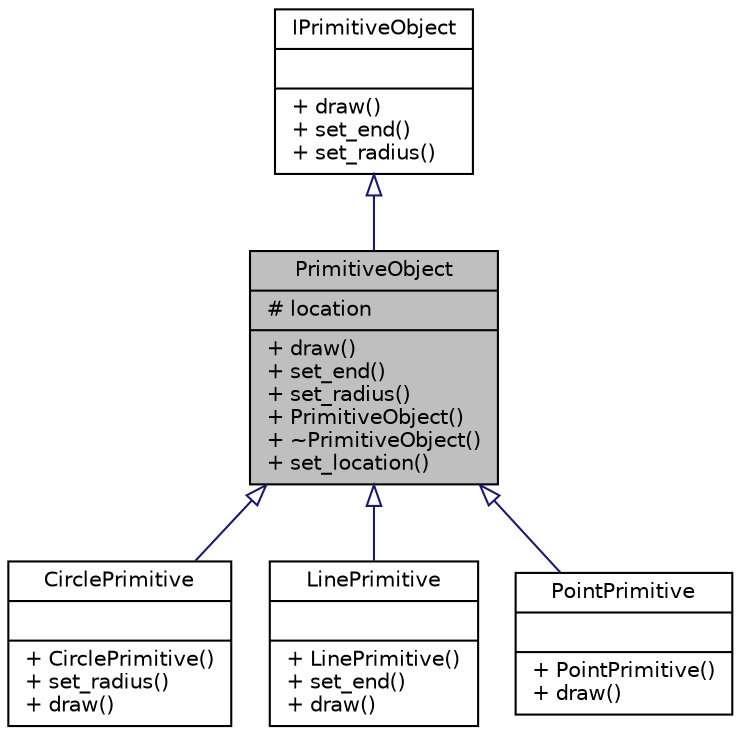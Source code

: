 digraph "PrimitiveObject"
{
 // LATEX_PDF_SIZE
  edge [fontname="Helvetica",fontsize="10",labelfontname="Helvetica",labelfontsize="10"];
  node [fontname="Helvetica",fontsize="10",shape=record];
  Node1 [label="{PrimitiveObject\n|# location\l|+ draw()\l+ set_end()\l+ set_radius()\l+ PrimitiveObject()\l+ ~PrimitiveObject()\l+ set_location()\l}",height=0.2,width=0.4,color="black", fillcolor="grey75", style="filled", fontcolor="black",tooltip=" "];
  Node2 -> Node1 [dir="back",color="midnightblue",fontsize="10",style="solid",arrowtail="onormal",fontname="Helvetica"];
  Node2 [label="{IPrimitiveObject\n||+ draw()\l+ set_end()\l+ set_radius()\l}",height=0.2,width=0.4,color="black", fillcolor="white", style="filled",URL="$class_i_primitive_object.html",tooltip="Here is interface is common for all primitive objects."];
  Node1 -> Node3 [dir="back",color="midnightblue",fontsize="10",style="solid",arrowtail="onormal",fontname="Helvetica"];
  Node3 [label="{CirclePrimitive\n||+ CirclePrimitive()\l+ set_radius()\l+ draw()\l}",height=0.2,width=0.4,color="black", fillcolor="white", style="filled",URL="$class_circle_primitive.html",tooltip=" "];
  Node1 -> Node4 [dir="back",color="midnightblue",fontsize="10",style="solid",arrowtail="onormal",fontname="Helvetica"];
  Node4 [label="{LinePrimitive\n||+ LinePrimitive()\l+ set_end()\l+ draw()\l}",height=0.2,width=0.4,color="black", fillcolor="white", style="filled",URL="$class_line_primitive.html",tooltip=" "];
  Node1 -> Node5 [dir="back",color="midnightblue",fontsize="10",style="solid",arrowtail="onormal",fontname="Helvetica"];
  Node5 [label="{PointPrimitive\n||+ PointPrimitive()\l+ draw()\l}",height=0.2,width=0.4,color="black", fillcolor="white", style="filled",URL="$class_point_primitive.html",tooltip=" "];
}
